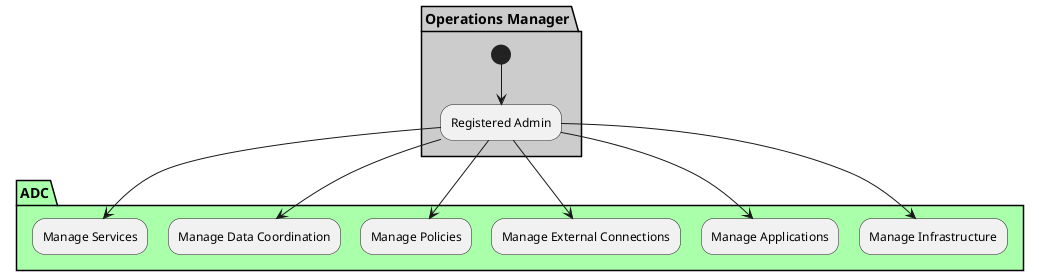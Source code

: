 @startuml


partition "Operations Manager"  #cccccc {
  (*) --> "Registered Admin"
}

partition "ADC" #aaffaa {
  "Registered Admin" --> "Manage Infrastructure"
  "Registered Admin" --> "Manage Applications"
  "Registered Admin" --> "Manage External Connections"
  "Registered Admin" --> "Manage Policies"
  "Registered Admin" --> "Manage Data Coordination"
  "Registered Admin" --> "Manage Services"
}

@enduml
